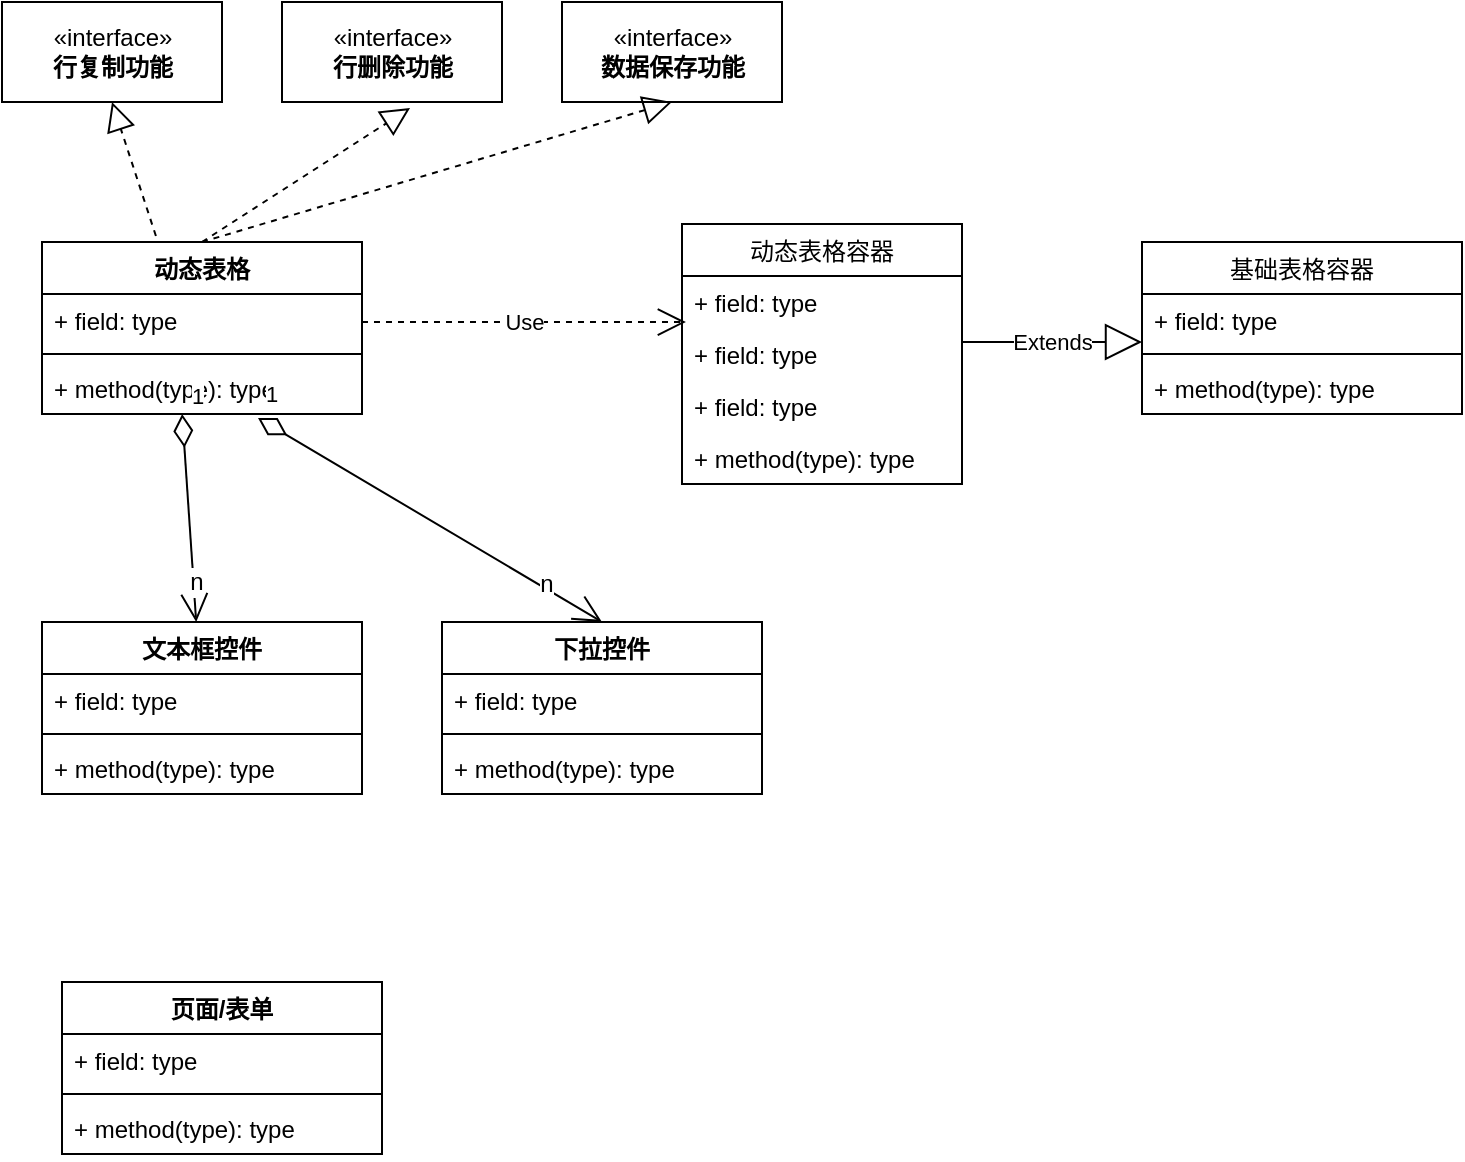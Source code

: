 <mxfile version="12.4.3" type="github" pages="1">
  <diagram id="pdaxE4Kh6YPGMGHGoSSB" name="Page-1">
    <mxGraphModel dx="946" dy="485" grid="1" gridSize="10" guides="1" tooltips="1" connect="1" arrows="1" fold="1" page="1" pageScale="1" pageWidth="827" pageHeight="1169" math="0" shadow="0">
      <root>
        <mxCell id="0"/>
        <mxCell id="1" parent="0"/>
        <mxCell id="qMRMNwqfj4nhVxI5yPa8-1" value="动态表格" style="swimlane;fontStyle=1;align=center;verticalAlign=top;childLayout=stackLayout;horizontal=1;startSize=26;horizontalStack=0;resizeParent=1;resizeParentMax=0;resizeLast=0;collapsible=1;marginBottom=0;" parent="1" vertex="1">
          <mxGeometry x="90" y="140" width="160" height="86" as="geometry"/>
        </mxCell>
        <mxCell id="qMRMNwqfj4nhVxI5yPa8-2" value="+ field: type" style="text;strokeColor=none;fillColor=none;align=left;verticalAlign=top;spacingLeft=4;spacingRight=4;overflow=hidden;rotatable=0;points=[[0,0.5],[1,0.5]];portConstraint=eastwest;" parent="qMRMNwqfj4nhVxI5yPa8-1" vertex="1">
          <mxGeometry y="26" width="160" height="26" as="geometry"/>
        </mxCell>
        <mxCell id="qMRMNwqfj4nhVxI5yPa8-3" value="" style="line;strokeWidth=1;fillColor=none;align=left;verticalAlign=middle;spacingTop=-1;spacingLeft=3;spacingRight=3;rotatable=0;labelPosition=right;points=[];portConstraint=eastwest;" parent="qMRMNwqfj4nhVxI5yPa8-1" vertex="1">
          <mxGeometry y="52" width="160" height="8" as="geometry"/>
        </mxCell>
        <mxCell id="qMRMNwqfj4nhVxI5yPa8-4" value="+ method(type): type" style="text;strokeColor=none;fillColor=none;align=left;verticalAlign=top;spacingLeft=4;spacingRight=4;overflow=hidden;rotatable=0;points=[[0,0.5],[1,0.5]];portConstraint=eastwest;" parent="qMRMNwqfj4nhVxI5yPa8-1" vertex="1">
          <mxGeometry y="60" width="160" height="26" as="geometry"/>
        </mxCell>
        <mxCell id="qMRMNwqfj4nhVxI5yPa8-5" value="动态表格容器" style="swimlane;fontStyle=0;childLayout=stackLayout;horizontal=1;startSize=26;fillColor=none;horizontalStack=0;resizeParent=1;resizeParentMax=0;resizeLast=0;collapsible=1;marginBottom=0;" parent="1" vertex="1">
          <mxGeometry x="410" y="131" width="140" height="130" as="geometry"/>
        </mxCell>
        <mxCell id="qMRMNwqfj4nhVxI5yPa8-6" value="+ field: type" style="text;strokeColor=none;fillColor=none;align=left;verticalAlign=top;spacingLeft=4;spacingRight=4;overflow=hidden;rotatable=0;points=[[0,0.5],[1,0.5]];portConstraint=eastwest;" parent="qMRMNwqfj4nhVxI5yPa8-5" vertex="1">
          <mxGeometry y="26" width="140" height="26" as="geometry"/>
        </mxCell>
        <mxCell id="qMRMNwqfj4nhVxI5yPa8-7" value="+ field: type" style="text;strokeColor=none;fillColor=none;align=left;verticalAlign=top;spacingLeft=4;spacingRight=4;overflow=hidden;rotatable=0;points=[[0,0.5],[1,0.5]];portConstraint=eastwest;" parent="qMRMNwqfj4nhVxI5yPa8-5" vertex="1">
          <mxGeometry y="52" width="140" height="26" as="geometry"/>
        </mxCell>
        <mxCell id="qMRMNwqfj4nhVxI5yPa8-8" value="+ field: type" style="text;strokeColor=none;fillColor=none;align=left;verticalAlign=top;spacingLeft=4;spacingRight=4;overflow=hidden;rotatable=0;points=[[0,0.5],[1,0.5]];portConstraint=eastwest;" parent="qMRMNwqfj4nhVxI5yPa8-5" vertex="1">
          <mxGeometry y="78" width="140" height="26" as="geometry"/>
        </mxCell>
        <mxCell id="43Ai_zPexianX6jVclkj-5" value="+ method(type): type" style="text;strokeColor=none;fillColor=none;align=left;verticalAlign=top;spacingLeft=4;spacingRight=4;overflow=hidden;rotatable=0;points=[[0,0.5],[1,0.5]];portConstraint=eastwest;" vertex="1" parent="qMRMNwqfj4nhVxI5yPa8-5">
          <mxGeometry y="104" width="140" height="26" as="geometry"/>
        </mxCell>
        <mxCell id="qMRMNwqfj4nhVxI5yPa8-9" value="Use" style="endArrow=open;endSize=12;dashed=1;html=1;entryX=0.014;entryY=-0.115;entryDx=0;entryDy=0;entryPerimeter=0;" parent="1" target="qMRMNwqfj4nhVxI5yPa8-7" edge="1">
          <mxGeometry width="160" relative="1" as="geometry">
            <mxPoint x="250" y="180" as="sourcePoint"/>
            <mxPoint x="410" y="180" as="targetPoint"/>
          </mxGeometry>
        </mxCell>
        <mxCell id="qMRMNwqfj4nhVxI5yPa8-10" value="文本框控件" style="swimlane;fontStyle=1;align=center;verticalAlign=top;childLayout=stackLayout;horizontal=1;startSize=26;horizontalStack=0;resizeParent=1;resizeParentMax=0;resizeLast=0;collapsible=1;marginBottom=0;" parent="1" vertex="1">
          <mxGeometry x="90" y="330" width="160" height="86" as="geometry"/>
        </mxCell>
        <mxCell id="qMRMNwqfj4nhVxI5yPa8-11" value="+ field: type" style="text;strokeColor=none;fillColor=none;align=left;verticalAlign=top;spacingLeft=4;spacingRight=4;overflow=hidden;rotatable=0;points=[[0,0.5],[1,0.5]];portConstraint=eastwest;" parent="qMRMNwqfj4nhVxI5yPa8-10" vertex="1">
          <mxGeometry y="26" width="160" height="26" as="geometry"/>
        </mxCell>
        <mxCell id="qMRMNwqfj4nhVxI5yPa8-12" value="" style="line;strokeWidth=1;fillColor=none;align=left;verticalAlign=middle;spacingTop=-1;spacingLeft=3;spacingRight=3;rotatable=0;labelPosition=right;points=[];portConstraint=eastwest;" parent="qMRMNwqfj4nhVxI5yPa8-10" vertex="1">
          <mxGeometry y="52" width="160" height="8" as="geometry"/>
        </mxCell>
        <mxCell id="qMRMNwqfj4nhVxI5yPa8-13" value="+ method(type): type" style="text;strokeColor=none;fillColor=none;align=left;verticalAlign=top;spacingLeft=4;spacingRight=4;overflow=hidden;rotatable=0;points=[[0,0.5],[1,0.5]];portConstraint=eastwest;" parent="qMRMNwqfj4nhVxI5yPa8-10" vertex="1">
          <mxGeometry y="60" width="160" height="26" as="geometry"/>
        </mxCell>
        <mxCell id="qMRMNwqfj4nhVxI5yPa8-14" value="下拉控件" style="swimlane;fontStyle=1;align=center;verticalAlign=top;childLayout=stackLayout;horizontal=1;startSize=26;horizontalStack=0;resizeParent=1;resizeParentMax=0;resizeLast=0;collapsible=1;marginBottom=0;" parent="1" vertex="1">
          <mxGeometry x="290" y="330" width="160" height="86" as="geometry"/>
        </mxCell>
        <mxCell id="qMRMNwqfj4nhVxI5yPa8-15" value="+ field: type" style="text;strokeColor=none;fillColor=none;align=left;verticalAlign=top;spacingLeft=4;spacingRight=4;overflow=hidden;rotatable=0;points=[[0,0.5],[1,0.5]];portConstraint=eastwest;" parent="qMRMNwqfj4nhVxI5yPa8-14" vertex="1">
          <mxGeometry y="26" width="160" height="26" as="geometry"/>
        </mxCell>
        <mxCell id="qMRMNwqfj4nhVxI5yPa8-16" value="" style="line;strokeWidth=1;fillColor=none;align=left;verticalAlign=middle;spacingTop=-1;spacingLeft=3;spacingRight=3;rotatable=0;labelPosition=right;points=[];portConstraint=eastwest;" parent="qMRMNwqfj4nhVxI5yPa8-14" vertex="1">
          <mxGeometry y="52" width="160" height="8" as="geometry"/>
        </mxCell>
        <mxCell id="qMRMNwqfj4nhVxI5yPa8-17" value="+ method(type): type" style="text;strokeColor=none;fillColor=none;align=left;verticalAlign=top;spacingLeft=4;spacingRight=4;overflow=hidden;rotatable=0;points=[[0,0.5],[1,0.5]];portConstraint=eastwest;" parent="qMRMNwqfj4nhVxI5yPa8-14" vertex="1">
          <mxGeometry y="60" width="160" height="26" as="geometry"/>
        </mxCell>
        <mxCell id="qMRMNwqfj4nhVxI5yPa8-24" value="1" style="endArrow=open;html=1;endSize=12;startArrow=diamondThin;startSize=14;startFill=0;align=left;verticalAlign=bottom;exitX=0.438;exitY=1;exitDx=0;exitDy=0;exitPerimeter=0;" parent="1" source="qMRMNwqfj4nhVxI5yPa8-4" target="qMRMNwqfj4nhVxI5yPa8-10" edge="1">
          <mxGeometry x="-1" y="3" relative="1" as="geometry">
            <mxPoint x="150" y="260" as="sourcePoint"/>
            <mxPoint x="310" y="260" as="targetPoint"/>
          </mxGeometry>
        </mxCell>
        <mxCell id="qMRMNwqfj4nhVxI5yPa8-26" value="n" style="text;html=1;align=center;verticalAlign=middle;resizable=0;points=[];;labelBackgroundColor=#ffffff;" parent="qMRMNwqfj4nhVxI5yPa8-24" vertex="1" connectable="0">
          <mxGeometry x="0.617" y="1" relative="1" as="geometry">
            <mxPoint as="offset"/>
          </mxGeometry>
        </mxCell>
        <mxCell id="qMRMNwqfj4nhVxI5yPa8-27" value="1" style="endArrow=open;html=1;endSize=12;startArrow=diamondThin;startSize=14;startFill=0;align=left;verticalAlign=bottom;exitX=0.675;exitY=1.077;exitDx=0;exitDy=0;exitPerimeter=0;entryX=0.5;entryY=0;entryDx=0;entryDy=0;" parent="1" source="qMRMNwqfj4nhVxI5yPa8-4" target="qMRMNwqfj4nhVxI5yPa8-14" edge="1">
          <mxGeometry x="-1" y="3" relative="1" as="geometry">
            <mxPoint x="300" y="280" as="sourcePoint"/>
            <mxPoint x="460" y="280" as="targetPoint"/>
          </mxGeometry>
        </mxCell>
        <mxCell id="qMRMNwqfj4nhVxI5yPa8-28" value="n" style="text;html=1;align=center;verticalAlign=middle;resizable=0;points=[];;labelBackgroundColor=#ffffff;" parent="qMRMNwqfj4nhVxI5yPa8-27" vertex="1" connectable="0">
          <mxGeometry x="0.662" y="2" relative="1" as="geometry">
            <mxPoint as="offset"/>
          </mxGeometry>
        </mxCell>
        <mxCell id="qMRMNwqfj4nhVxI5yPa8-29" value="页面/表单" style="swimlane;fontStyle=1;align=center;verticalAlign=top;childLayout=stackLayout;horizontal=1;startSize=26;horizontalStack=0;resizeParent=1;resizeParentMax=0;resizeLast=0;collapsible=1;marginBottom=0;" parent="1" vertex="1">
          <mxGeometry x="100" y="510" width="160" height="86" as="geometry"/>
        </mxCell>
        <mxCell id="qMRMNwqfj4nhVxI5yPa8-30" value="+ field: type" style="text;strokeColor=none;fillColor=none;align=left;verticalAlign=top;spacingLeft=4;spacingRight=4;overflow=hidden;rotatable=0;points=[[0,0.5],[1,0.5]];portConstraint=eastwest;" parent="qMRMNwqfj4nhVxI5yPa8-29" vertex="1">
          <mxGeometry y="26" width="160" height="26" as="geometry"/>
        </mxCell>
        <mxCell id="qMRMNwqfj4nhVxI5yPa8-31" value="" style="line;strokeWidth=1;fillColor=none;align=left;verticalAlign=middle;spacingTop=-1;spacingLeft=3;spacingRight=3;rotatable=0;labelPosition=right;points=[];portConstraint=eastwest;" parent="qMRMNwqfj4nhVxI5yPa8-29" vertex="1">
          <mxGeometry y="52" width="160" height="8" as="geometry"/>
        </mxCell>
        <mxCell id="qMRMNwqfj4nhVxI5yPa8-32" value="+ method(type): type" style="text;strokeColor=none;fillColor=none;align=left;verticalAlign=top;spacingLeft=4;spacingRight=4;overflow=hidden;rotatable=0;points=[[0,0.5],[1,0.5]];portConstraint=eastwest;" parent="qMRMNwqfj4nhVxI5yPa8-29" vertex="1">
          <mxGeometry y="60" width="160" height="26" as="geometry"/>
        </mxCell>
        <mxCell id="qMRMNwqfj4nhVxI5yPa8-33" value="«interface»&lt;br&gt;&lt;b&gt;行复制功能&lt;/b&gt;" style="html=1;" parent="1" vertex="1">
          <mxGeometry x="70" y="20" width="110" height="50" as="geometry"/>
        </mxCell>
        <mxCell id="qMRMNwqfj4nhVxI5yPa8-34" value="«interface»&lt;br&gt;&lt;b&gt;行删除功能&lt;/b&gt;" style="html=1;" parent="1" vertex="1">
          <mxGeometry x="210" y="20" width="110" height="50" as="geometry"/>
        </mxCell>
        <mxCell id="qMRMNwqfj4nhVxI5yPa8-35" value="«interface»&lt;br&gt;&lt;b&gt;数据保存功能&lt;/b&gt;" style="html=1;" parent="1" vertex="1">
          <mxGeometry x="350" y="20" width="110" height="50" as="geometry"/>
        </mxCell>
        <mxCell id="qMRMNwqfj4nhVxI5yPa8-36" value="" style="endArrow=block;dashed=1;endFill=0;endSize=12;html=1;exitX=0.356;exitY=-0.035;exitDx=0;exitDy=0;exitPerimeter=0;entryX=0.5;entryY=1;entryDx=0;entryDy=0;" parent="1" source="qMRMNwqfj4nhVxI5yPa8-1" target="qMRMNwqfj4nhVxI5yPa8-33" edge="1">
          <mxGeometry width="160" relative="1" as="geometry">
            <mxPoint x="50" y="120" as="sourcePoint"/>
            <mxPoint x="210" y="120" as="targetPoint"/>
          </mxGeometry>
        </mxCell>
        <mxCell id="qMRMNwqfj4nhVxI5yPa8-37" value="" style="endArrow=block;dashed=1;endFill=0;endSize=12;html=1;exitX=0.5;exitY=0;exitDx=0;exitDy=0;entryX=0.582;entryY=1.06;entryDx=0;entryDy=0;entryPerimeter=0;" parent="1" source="qMRMNwqfj4nhVxI5yPa8-1" target="qMRMNwqfj4nhVxI5yPa8-34" edge="1">
          <mxGeometry width="160" relative="1" as="geometry">
            <mxPoint x="210" y="100" as="sourcePoint"/>
            <mxPoint x="370" y="100" as="targetPoint"/>
          </mxGeometry>
        </mxCell>
        <mxCell id="qMRMNwqfj4nhVxI5yPa8-38" value="" style="endArrow=block;dashed=1;endFill=0;endSize=12;html=1;exitX=0.5;exitY=0;exitDx=0;exitDy=0;entryX=0.5;entryY=1;entryDx=0;entryDy=0;" parent="1" source="qMRMNwqfj4nhVxI5yPa8-1" target="qMRMNwqfj4nhVxI5yPa8-35" edge="1">
          <mxGeometry width="160" relative="1" as="geometry">
            <mxPoint x="250" y="120" as="sourcePoint"/>
            <mxPoint x="410" y="120" as="targetPoint"/>
          </mxGeometry>
        </mxCell>
        <mxCell id="43Ai_zPexianX6jVclkj-1" value="基础表格容器" style="swimlane;fontStyle=0;align=center;verticalAlign=top;childLayout=stackLayout;horizontal=1;startSize=26;horizontalStack=0;resizeParent=1;resizeParentMax=0;resizeLast=0;collapsible=1;marginBottom=0;" vertex="1" parent="1">
          <mxGeometry x="640" y="140" width="160" height="86" as="geometry"/>
        </mxCell>
        <mxCell id="43Ai_zPexianX6jVclkj-2" value="+ field: type" style="text;strokeColor=none;fillColor=none;align=left;verticalAlign=top;spacingLeft=4;spacingRight=4;overflow=hidden;rotatable=0;points=[[0,0.5],[1,0.5]];portConstraint=eastwest;" vertex="1" parent="43Ai_zPexianX6jVclkj-1">
          <mxGeometry y="26" width="160" height="26" as="geometry"/>
        </mxCell>
        <mxCell id="43Ai_zPexianX6jVclkj-3" value="" style="line;strokeWidth=1;fillColor=none;align=left;verticalAlign=middle;spacingTop=-1;spacingLeft=3;spacingRight=3;rotatable=0;labelPosition=right;points=[];portConstraint=eastwest;" vertex="1" parent="43Ai_zPexianX6jVclkj-1">
          <mxGeometry y="52" width="160" height="8" as="geometry"/>
        </mxCell>
        <mxCell id="43Ai_zPexianX6jVclkj-4" value="+ method(type): type" style="text;strokeColor=none;fillColor=none;align=left;verticalAlign=top;spacingLeft=4;spacingRight=4;overflow=hidden;rotatable=0;points=[[0,0.5],[1,0.5]];portConstraint=eastwest;" vertex="1" parent="43Ai_zPexianX6jVclkj-1">
          <mxGeometry y="60" width="160" height="26" as="geometry"/>
        </mxCell>
        <mxCell id="43Ai_zPexianX6jVclkj-6" value="Extends" style="endArrow=block;endSize=16;endFill=0;html=1;" edge="1" parent="1">
          <mxGeometry width="160" relative="1" as="geometry">
            <mxPoint x="550" y="190" as="sourcePoint"/>
            <mxPoint x="640" y="190" as="targetPoint"/>
          </mxGeometry>
        </mxCell>
      </root>
    </mxGraphModel>
  </diagram>
</mxfile>
